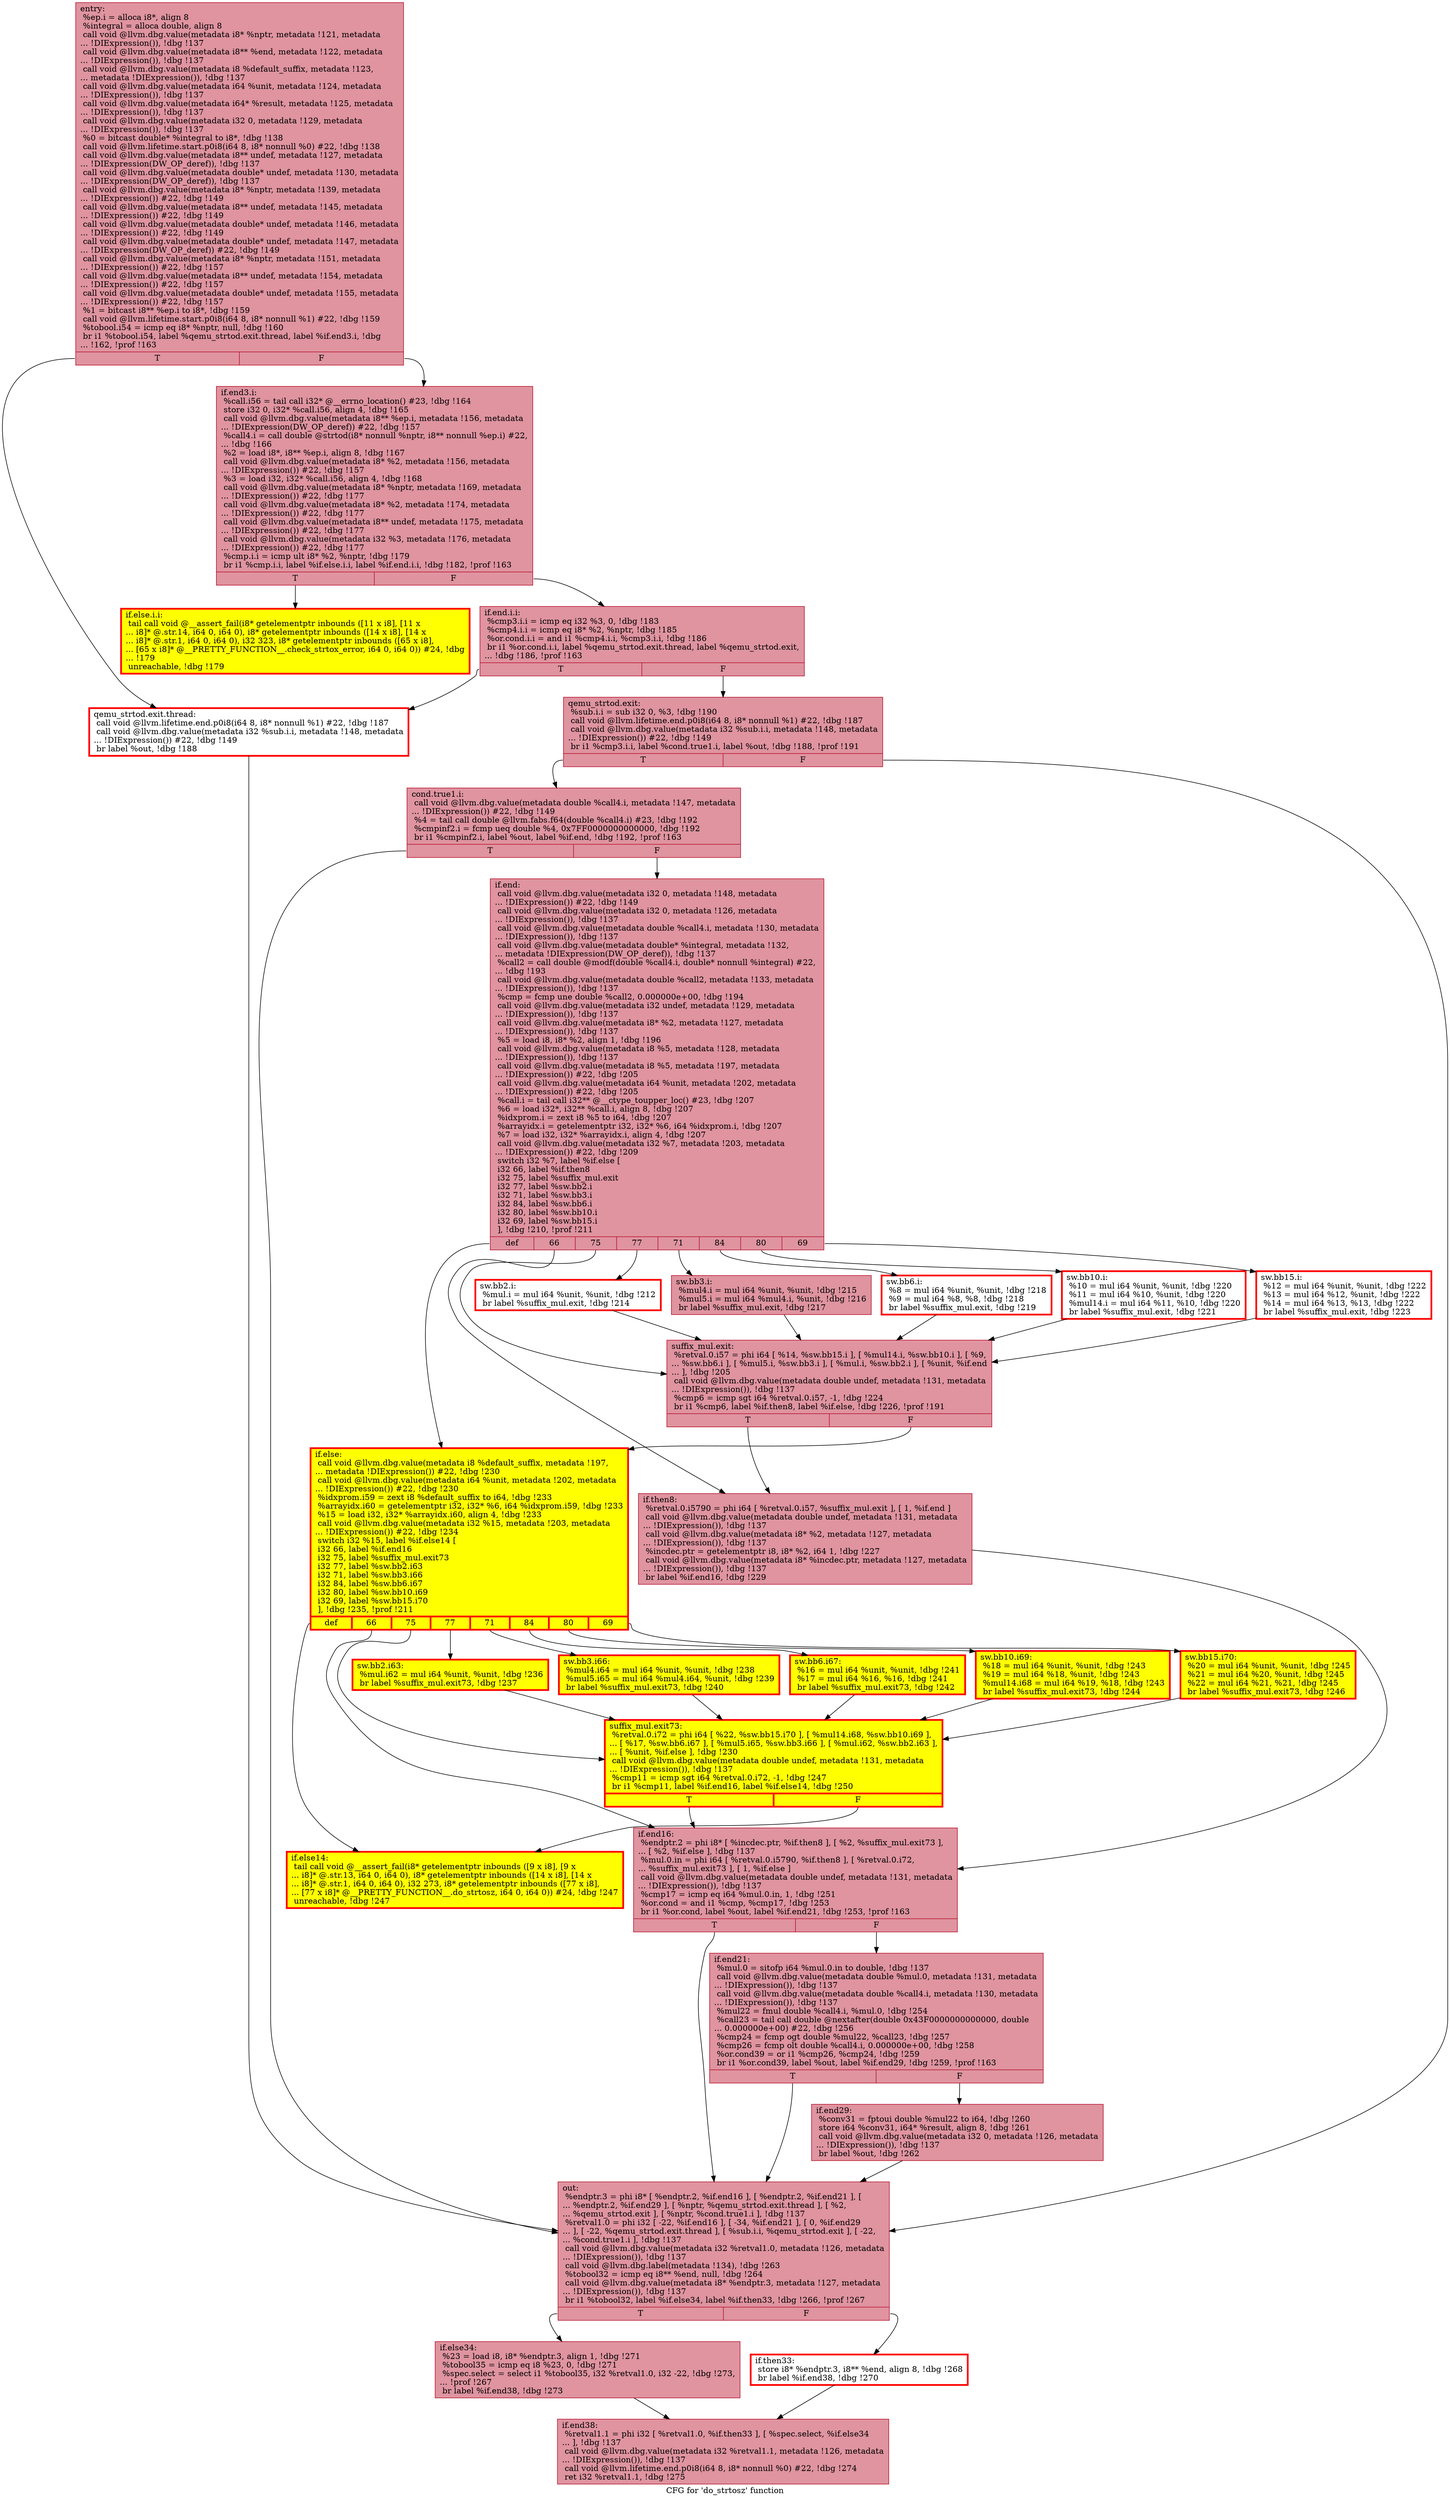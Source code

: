 digraph "CFG for 'do_strtosz' function" {
	label="CFG for 'do_strtosz' function";

	Node0x5557ed8e6fd0 [shape=record,color="#b70d28ff", style=filled, fillcolor="#b70d2870",label="{entry:\l  %ep.i = alloca i8*, align 8\l  %integral = alloca double, align 8\l  call void @llvm.dbg.value(metadata i8* %nptr, metadata !121, metadata\l... !DIExpression()), !dbg !137\l  call void @llvm.dbg.value(metadata i8** %end, metadata !122, metadata\l... !DIExpression()), !dbg !137\l  call void @llvm.dbg.value(metadata i8 %default_suffix, metadata !123,\l... metadata !DIExpression()), !dbg !137\l  call void @llvm.dbg.value(metadata i64 %unit, metadata !124, metadata\l... !DIExpression()), !dbg !137\l  call void @llvm.dbg.value(metadata i64* %result, metadata !125, metadata\l... !DIExpression()), !dbg !137\l  call void @llvm.dbg.value(metadata i32 0, metadata !129, metadata\l... !DIExpression()), !dbg !137\l  %0 = bitcast double* %integral to i8*, !dbg !138\l  call void @llvm.lifetime.start.p0i8(i64 8, i8* nonnull %0) #22, !dbg !138\l  call void @llvm.dbg.value(metadata i8** undef, metadata !127, metadata\l... !DIExpression(DW_OP_deref)), !dbg !137\l  call void @llvm.dbg.value(metadata double* undef, metadata !130, metadata\l... !DIExpression(DW_OP_deref)), !dbg !137\l  call void @llvm.dbg.value(metadata i8* %nptr, metadata !139, metadata\l... !DIExpression()) #22, !dbg !149\l  call void @llvm.dbg.value(metadata i8** undef, metadata !145, metadata\l... !DIExpression()) #22, !dbg !149\l  call void @llvm.dbg.value(metadata double* undef, metadata !146, metadata\l... !DIExpression()) #22, !dbg !149\l  call void @llvm.dbg.value(metadata double* undef, metadata !147, metadata\l... !DIExpression(DW_OP_deref)) #22, !dbg !149\l  call void @llvm.dbg.value(metadata i8* %nptr, metadata !151, metadata\l... !DIExpression()) #22, !dbg !157\l  call void @llvm.dbg.value(metadata i8** undef, metadata !154, metadata\l... !DIExpression()) #22, !dbg !157\l  call void @llvm.dbg.value(metadata double* undef, metadata !155, metadata\l... !DIExpression()) #22, !dbg !157\l  %1 = bitcast i8** %ep.i to i8*, !dbg !159\l  call void @llvm.lifetime.start.p0i8(i64 8, i8* nonnull %1) #22, !dbg !159\l  %tobool.i54 = icmp eq i8* %nptr, null, !dbg !160\l  br i1 %tobool.i54, label %qemu_strtod.exit.thread, label %if.end3.i, !dbg\l... !162, !prof !163\l|{<s0>T|<s1>F}}"];
	Node0x5557ed8e6fd0:s0 -> Node0x5557ed88f680;
	Node0x5557ed8e6fd0:s1 -> Node0x5557eda190f0;
	Node0x5557eda190f0 [shape=record,color="#b70d28ff", style=filled, fillcolor="#b70d2870",label="{if.end3.i:                                        \l  %call.i56 = tail call i32* @__errno_location() #23, !dbg !164\l  store i32 0, i32* %call.i56, align 4, !dbg !165\l  call void @llvm.dbg.value(metadata i8** %ep.i, metadata !156, metadata\l... !DIExpression(DW_OP_deref)) #22, !dbg !157\l  %call4.i = call double @strtod(i8* nonnull %nptr, i8** nonnull %ep.i) #22,\l... !dbg !166\l  %2 = load i8*, i8** %ep.i, align 8, !dbg !167\l  call void @llvm.dbg.value(metadata i8* %2, metadata !156, metadata\l... !DIExpression()) #22, !dbg !157\l  %3 = load i32, i32* %call.i56, align 4, !dbg !168\l  call void @llvm.dbg.value(metadata i8* %nptr, metadata !169, metadata\l... !DIExpression()) #22, !dbg !177\l  call void @llvm.dbg.value(metadata i8* %2, metadata !174, metadata\l... !DIExpression()) #22, !dbg !177\l  call void @llvm.dbg.value(metadata i8** undef, metadata !175, metadata\l... !DIExpression()) #22, !dbg !177\l  call void @llvm.dbg.value(metadata i32 %3, metadata !176, metadata\l... !DIExpression()) #22, !dbg !177\l  %cmp.i.i = icmp ult i8* %2, %nptr, !dbg !179\l  br i1 %cmp.i.i, label %if.else.i.i, label %if.end.i.i, !dbg !182, !prof !163\l|{<s0>T|<s1>F}}"];
	Node0x5557eda190f0:s0 -> Node0x5557eda27020;
	Node0x5557eda190f0:s1 -> Node0x5557ed817ae0;
	Node0x5557eda27020 [shape=record,penwidth=3.0, style="filled", color="red", fillcolor="yellow",label="{if.else.i.i:                                      \l  tail call void @__assert_fail(i8* getelementptr inbounds ([11 x i8], [11 x\l... i8]* @.str.14, i64 0, i64 0), i8* getelementptr inbounds ([14 x i8], [14 x\l... i8]* @.str.1, i64 0, i64 0), i32 323, i8* getelementptr inbounds ([65 x i8],\l... [65 x i8]* @__PRETTY_FUNCTION__.check_strtox_error, i64 0, i64 0)) #24, !dbg\l... !179\l  unreachable, !dbg !179\l}"];
	Node0x5557ed817ae0 [shape=record,color="#b70d28ff", style=filled, fillcolor="#b70d2870",label="{if.end.i.i:                                       \l  %cmp3.i.i = icmp eq i32 %3, 0, !dbg !183\l  %cmp4.i.i = icmp eq i8* %2, %nptr, !dbg !185\l  %or.cond.i.i = and i1 %cmp4.i.i, %cmp3.i.i, !dbg !186\l  br i1 %or.cond.i.i, label %qemu_strtod.exit.thread, label %qemu_strtod.exit,\l... !dbg !186, !prof !163\l|{<s0>T|<s1>F}}"];
	Node0x5557ed817ae0:s0 -> Node0x5557ed88f680;
	Node0x5557ed817ae0:s1 -> Node0x5557ed8c9220;
	Node0x5557ed88f680 [shape=record,penwidth=3.0, color="red",label="{qemu_strtod.exit.thread:                          \l  call void @llvm.lifetime.end.p0i8(i64 8, i8* nonnull %1) #22, !dbg !187\l  call void @llvm.dbg.value(metadata i32 %sub.i.i, metadata !148, metadata\l... !DIExpression()) #22, !dbg !149\l  br label %out, !dbg !188\l}"];
	Node0x5557ed88f680 -> Node0x5557ed8ec840;
	Node0x5557ed8c9220 [shape=record,color="#b70d28ff", style=filled, fillcolor="#b70d2870",label="{qemu_strtod.exit:                                 \l  %sub.i.i = sub i32 0, %3, !dbg !190\l  call void @llvm.lifetime.end.p0i8(i64 8, i8* nonnull %1) #22, !dbg !187\l  call void @llvm.dbg.value(metadata i32 %sub.i.i, metadata !148, metadata\l... !DIExpression()) #22, !dbg !149\l  br i1 %cmp3.i.i, label %cond.true1.i, label %out, !dbg !188, !prof !191\l|{<s0>T|<s1>F}}"];
	Node0x5557ed8c9220:s0 -> Node0x5557ed846970;
	Node0x5557ed8c9220:s1 -> Node0x5557ed8ec840;
	Node0x5557ed846970 [shape=record,color="#b70d28ff", style=filled, fillcolor="#b70d2870",label="{cond.true1.i:                                     \l  call void @llvm.dbg.value(metadata double %call4.i, metadata !147, metadata\l... !DIExpression()) #22, !dbg !149\l  %4 = tail call double @llvm.fabs.f64(double %call4.i) #23, !dbg !192\l  %cmpinf2.i = fcmp ueq double %4, 0x7FF0000000000000, !dbg !192\l  br i1 %cmpinf2.i, label %out, label %if.end, !dbg !192, !prof !163\l|{<s0>T|<s1>F}}"];
	Node0x5557ed846970:s0 -> Node0x5557ed8ec840;
	Node0x5557ed846970:s1 -> Node0x5557ed8ebd20;
	Node0x5557ed8ebd20 [shape=record,color="#b70d28ff", style=filled, fillcolor="#b70d2870",label="{if.end:                                           \l  call void @llvm.dbg.value(metadata i32 0, metadata !148, metadata\l... !DIExpression()) #22, !dbg !149\l  call void @llvm.dbg.value(metadata i32 0, metadata !126, metadata\l... !DIExpression()), !dbg !137\l  call void @llvm.dbg.value(metadata double %call4.i, metadata !130, metadata\l... !DIExpression()), !dbg !137\l  call void @llvm.dbg.value(metadata double* %integral, metadata !132,\l... metadata !DIExpression(DW_OP_deref)), !dbg !137\l  %call2 = call double @modf(double %call4.i, double* nonnull %integral) #22,\l... !dbg !193\l  call void @llvm.dbg.value(metadata double %call2, metadata !133, metadata\l... !DIExpression()), !dbg !137\l  %cmp = fcmp une double %call2, 0.000000e+00, !dbg !194\l  call void @llvm.dbg.value(metadata i32 undef, metadata !129, metadata\l... !DIExpression()), !dbg !137\l  call void @llvm.dbg.value(metadata i8* %2, metadata !127, metadata\l... !DIExpression()), !dbg !137\l  %5 = load i8, i8* %2, align 1, !dbg !196\l  call void @llvm.dbg.value(metadata i8 %5, metadata !128, metadata\l... !DIExpression()), !dbg !137\l  call void @llvm.dbg.value(metadata i8 %5, metadata !197, metadata\l... !DIExpression()) #22, !dbg !205\l  call void @llvm.dbg.value(metadata i64 %unit, metadata !202, metadata\l... !DIExpression()) #22, !dbg !205\l  %call.i = tail call i32** @__ctype_toupper_loc() #23, !dbg !207\l  %6 = load i32*, i32** %call.i, align 8, !dbg !207\l  %idxprom.i = zext i8 %5 to i64, !dbg !207\l  %arrayidx.i = getelementptr i32, i32* %6, i64 %idxprom.i, !dbg !207\l  %7 = load i32, i32* %arrayidx.i, align 4, !dbg !207\l  call void @llvm.dbg.value(metadata i32 %7, metadata !203, metadata\l... !DIExpression()) #22, !dbg !209\l  switch i32 %7, label %if.else [\l    i32 66, label %if.then8\l    i32 75, label %suffix_mul.exit\l    i32 77, label %sw.bb2.i\l    i32 71, label %sw.bb3.i\l    i32 84, label %sw.bb6.i\l    i32 80, label %sw.bb10.i\l    i32 69, label %sw.bb15.i\l  ], !dbg !210, !prof !211\l|{<s0>def|<s1>66|<s2>75|<s3>77|<s4>71|<s5>84|<s6>80|<s7>69}}"];
	Node0x5557ed8ebd20:s0 -> Node0x5557ed8ee500;
	Node0x5557ed8ebd20:s1 -> Node0x5557ed849480;
	Node0x5557ed8ebd20:s2 -> Node0x5557eda1d320;
	Node0x5557ed8ebd20:s3 -> Node0x5557ed8b1b50;
	Node0x5557ed8ebd20:s4 -> Node0x5557ed8b1940;
	Node0x5557ed8ebd20:s5 -> Node0x5557eda091a0;
	Node0x5557ed8ebd20:s6 -> Node0x5557eda08f70;
	Node0x5557ed8ebd20:s7 -> Node0x5557eda1cb00;
	Node0x5557ed8b1b50 [shape=record,penwidth=3.0, color="red",label="{sw.bb2.i:                                         \l  %mul.i = mul i64 %unit, %unit, !dbg !212\l  br label %suffix_mul.exit, !dbg !214\l}"];
	Node0x5557ed8b1b50 -> Node0x5557eda1d320;
	Node0x5557ed8b1940 [shape=record,color="#b70d28ff", style=filled, fillcolor="#b70d2870",label="{sw.bb3.i:                                         \l  %mul4.i = mul i64 %unit, %unit, !dbg !215\l  %mul5.i = mul i64 %mul4.i, %unit, !dbg !216\l  br label %suffix_mul.exit, !dbg !217\l}"];
	Node0x5557ed8b1940 -> Node0x5557eda1d320;
	Node0x5557eda091a0 [shape=record,penwidth=3.0, color="red",label="{sw.bb6.i:                                         \l  %8 = mul i64 %unit, %unit, !dbg !218\l  %9 = mul i64 %8, %8, !dbg !218\l  br label %suffix_mul.exit, !dbg !219\l}"];
	Node0x5557eda091a0 -> Node0x5557eda1d320;
	Node0x5557eda08f70 [shape=record,penwidth=3.0, color="red",label="{sw.bb10.i:                                        \l  %10 = mul i64 %unit, %unit, !dbg !220\l  %11 = mul i64 %10, %unit, !dbg !220\l  %mul14.i = mul i64 %11, %10, !dbg !220\l  br label %suffix_mul.exit, !dbg !221\l}"];
	Node0x5557eda08f70 -> Node0x5557eda1d320;
	Node0x5557eda1cb00 [shape=record,penwidth=3.0, color="red",label="{sw.bb15.i:                                        \l  %12 = mul i64 %unit, %unit, !dbg !222\l  %13 = mul i64 %12, %unit, !dbg !222\l  %14 = mul i64 %13, %13, !dbg !222\l  br label %suffix_mul.exit, !dbg !223\l}"];
	Node0x5557eda1cb00 -> Node0x5557eda1d320;
	Node0x5557eda1d320 [shape=record,color="#b70d28ff", style=filled, fillcolor="#b70d2870",label="{suffix_mul.exit:                                  \l  %retval.0.i57 = phi i64 [ %14, %sw.bb15.i ], [ %mul14.i, %sw.bb10.i ], [ %9,\l... %sw.bb6.i ], [ %mul5.i, %sw.bb3.i ], [ %mul.i, %sw.bb2.i ], [ %unit, %if.end\l... ], !dbg !205\l  call void @llvm.dbg.value(metadata double undef, metadata !131, metadata\l... !DIExpression()), !dbg !137\l  %cmp6 = icmp sgt i64 %retval.0.i57, -1, !dbg !224\l  br i1 %cmp6, label %if.then8, label %if.else, !dbg !226, !prof !191\l|{<s0>T|<s1>F}}"];
	Node0x5557eda1d320:s0 -> Node0x5557ed849480;
	Node0x5557eda1d320:s1 -> Node0x5557ed8ee500;
	Node0x5557ed849480 [shape=record,color="#b70d28ff", style=filled, fillcolor="#b70d2870",label="{if.then8:                                         \l  %retval.0.i5790 = phi i64 [ %retval.0.i57, %suffix_mul.exit ], [ 1, %if.end ]\l  call void @llvm.dbg.value(metadata double undef, metadata !131, metadata\l... !DIExpression()), !dbg !137\l  call void @llvm.dbg.value(metadata i8* %2, metadata !127, metadata\l... !DIExpression()), !dbg !137\l  %incdec.ptr = getelementptr i8, i8* %2, i64 1, !dbg !227\l  call void @llvm.dbg.value(metadata i8* %incdec.ptr, metadata !127, metadata\l... !DIExpression()), !dbg !137\l  br label %if.end16, !dbg !229\l}"];
	Node0x5557ed849480 -> Node0x5557ed8ee490;
	Node0x5557ed8ee500 [shape=record,penwidth=3.0, style="filled", color="red", fillcolor="yellow",label="{if.else:                                          \l  call void @llvm.dbg.value(metadata i8 %default_suffix, metadata !197,\l... metadata !DIExpression()) #22, !dbg !230\l  call void @llvm.dbg.value(metadata i64 %unit, metadata !202, metadata\l... !DIExpression()) #22, !dbg !230\l  %idxprom.i59 = zext i8 %default_suffix to i64, !dbg !233\l  %arrayidx.i60 = getelementptr i32, i32* %6, i64 %idxprom.i59, !dbg !233\l  %15 = load i32, i32* %arrayidx.i60, align 4, !dbg !233\l  call void @llvm.dbg.value(metadata i32 %15, metadata !203, metadata\l... !DIExpression()) #22, !dbg !234\l  switch i32 %15, label %if.else14 [\l    i32 66, label %if.end16\l    i32 75, label %suffix_mul.exit73\l    i32 77, label %sw.bb2.i63\l    i32 71, label %sw.bb3.i66\l    i32 84, label %sw.bb6.i67\l    i32 80, label %sw.bb10.i69\l    i32 69, label %sw.bb15.i70\l  ], !dbg !235, !prof !211\l|{<s0>def|<s1>66|<s2>75|<s3>77|<s4>71|<s5>84|<s6>80|<s7>69}}"];
	Node0x5557ed8ee500:s0 -> Node0x5557ed88f9b0;
	Node0x5557ed8ee500:s1 -> Node0x5557ed8ee490;
	Node0x5557ed8ee500:s2 -> Node0x5557eda1b0f0;
	Node0x5557ed8ee500:s3 -> Node0x5557ed9c7a50;
	Node0x5557ed8ee500:s4 -> Node0x5557eda1ba00;
	Node0x5557ed8ee500:s5 -> Node0x5557eda1b7f0;
	Node0x5557ed8ee500:s6 -> Node0x5557eda1b550;
	Node0x5557ed8ee500:s7 -> Node0x5557eda1b140;
	Node0x5557ed9c7a50 [shape=record,penwidth=3.0, style="filled", color="red", fillcolor="yellow",label="{sw.bb2.i63:                                       \l  %mul.i62 = mul i64 %unit, %unit, !dbg !236\l  br label %suffix_mul.exit73, !dbg !237\l}"];
	Node0x5557ed9c7a50 -> Node0x5557eda1b0f0;
	Node0x5557eda1ba00 [shape=record,penwidth=3.0, style="filled", color="red", fillcolor="yellow",label="{sw.bb3.i66:                                       \l  %mul4.i64 = mul i64 %unit, %unit, !dbg !238\l  %mul5.i65 = mul i64 %mul4.i64, %unit, !dbg !239\l  br label %suffix_mul.exit73, !dbg !240\l}"];
	Node0x5557eda1ba00 -> Node0x5557eda1b0f0;
	Node0x5557eda1b7f0 [shape=record,penwidth=3.0, style="filled", color="red", fillcolor="yellow",label="{sw.bb6.i67:                                       \l  %16 = mul i64 %unit, %unit, !dbg !241\l  %17 = mul i64 %16, %16, !dbg !241\l  br label %suffix_mul.exit73, !dbg !242\l}"];
	Node0x5557eda1b7f0 -> Node0x5557eda1b0f0;
	Node0x5557eda1b550 [shape=record,penwidth=3.0, style="filled", color="red", fillcolor="yellow",label="{sw.bb10.i69:                                      \l  %18 = mul i64 %unit, %unit, !dbg !243\l  %19 = mul i64 %18, %unit, !dbg !243\l  %mul14.i68 = mul i64 %19, %18, !dbg !243\l  br label %suffix_mul.exit73, !dbg !244\l}"];
	Node0x5557eda1b550 -> Node0x5557eda1b0f0;
	Node0x5557eda1b140 [shape=record,penwidth=3.0, style="filled", color="red", fillcolor="yellow",label="{sw.bb15.i70:                                      \l  %20 = mul i64 %unit, %unit, !dbg !245\l  %21 = mul i64 %20, %unit, !dbg !245\l  %22 = mul i64 %21, %21, !dbg !245\l  br label %suffix_mul.exit73, !dbg !246\l}"];
	Node0x5557eda1b140 -> Node0x5557eda1b0f0;
	Node0x5557eda1b0f0 [shape=record,penwidth=3.0, style="filled", color="red", fillcolor="yellow",label="{suffix_mul.exit73:                                \l  %retval.0.i72 = phi i64 [ %22, %sw.bb15.i70 ], [ %mul14.i68, %sw.bb10.i69 ],\l... [ %17, %sw.bb6.i67 ], [ %mul5.i65, %sw.bb3.i66 ], [ %mul.i62, %sw.bb2.i63 ],\l... [ %unit, %if.else ], !dbg !230\l  call void @llvm.dbg.value(metadata double undef, metadata !131, metadata\l... !DIExpression()), !dbg !137\l  %cmp11 = icmp sgt i64 %retval.0.i72, -1, !dbg !247\l  br i1 %cmp11, label %if.end16, label %if.else14, !dbg !250\l|{<s0>T|<s1>F}}"];
	Node0x5557eda1b0f0:s0 -> Node0x5557ed8ee490;
	Node0x5557eda1b0f0:s1 -> Node0x5557ed88f9b0;
	Node0x5557ed88f9b0 [shape=record,penwidth=3.0, style="filled", color="red", fillcolor="yellow",label="{if.else14:                                        \l  tail call void @__assert_fail(i8* getelementptr inbounds ([9 x i8], [9 x\l... i8]* @.str.13, i64 0, i64 0), i8* getelementptr inbounds ([14 x i8], [14 x\l... i8]* @.str.1, i64 0, i64 0), i32 273, i8* getelementptr inbounds ([77 x i8],\l... [77 x i8]* @__PRETTY_FUNCTION__.do_strtosz, i64 0, i64 0)) #24, !dbg !247\l  unreachable, !dbg !247\l}"];
	Node0x5557ed8ee490 [shape=record,color="#b70d28ff", style=filled, fillcolor="#b70d2870",label="{if.end16:                                         \l  %endptr.2 = phi i8* [ %incdec.ptr, %if.then8 ], [ %2, %suffix_mul.exit73 ],\l... [ %2, %if.else ], !dbg !137\l  %mul.0.in = phi i64 [ %retval.0.i5790, %if.then8 ], [ %retval.0.i72,\l... %suffix_mul.exit73 ], [ 1, %if.else ]\l  call void @llvm.dbg.value(metadata double undef, metadata !131, metadata\l... !DIExpression()), !dbg !137\l  %cmp17 = icmp eq i64 %mul.0.in, 1, !dbg !251\l  %or.cond = and i1 %cmp, %cmp17, !dbg !253\l  br i1 %or.cond, label %out, label %if.end21, !dbg !253, !prof !163\l|{<s0>T|<s1>F}}"];
	Node0x5557ed8ee490:s0 -> Node0x5557ed8ec840;
	Node0x5557ed8ee490:s1 -> Node0x5557ed890440;
	Node0x5557ed890440 [shape=record,color="#b70d28ff", style=filled, fillcolor="#b70d2870",label="{if.end21:                                         \l  %mul.0 = sitofp i64 %mul.0.in to double, !dbg !137\l  call void @llvm.dbg.value(metadata double %mul.0, metadata !131, metadata\l... !DIExpression()), !dbg !137\l  call void @llvm.dbg.value(metadata double %call4.i, metadata !130, metadata\l... !DIExpression()), !dbg !137\l  %mul22 = fmul double %call4.i, %mul.0, !dbg !254\l  %call23 = tail call double @nextafter(double 0x43F0000000000000, double\l... 0.000000e+00) #22, !dbg !256\l  %cmp24 = fcmp ogt double %mul22, %call23, !dbg !257\l  %cmp26 = fcmp olt double %call4.i, 0.000000e+00, !dbg !258\l  %or.cond39 = or i1 %cmp26, %cmp24, !dbg !259\l  br i1 %or.cond39, label %out, label %if.end29, !dbg !259, !prof !163\l|{<s0>T|<s1>F}}"];
	Node0x5557ed890440:s0 -> Node0x5557ed8ec840;
	Node0x5557ed890440:s1 -> Node0x5557ed890e10;
	Node0x5557ed890e10 [shape=record,color="#b70d28ff", style=filled, fillcolor="#b70d2870",label="{if.end29:                                         \l  %conv31 = fptoui double %mul22 to i64, !dbg !260\l  store i64 %conv31, i64* %result, align 8, !dbg !261\l  call void @llvm.dbg.value(metadata i32 0, metadata !126, metadata\l... !DIExpression()), !dbg !137\l  br label %out, !dbg !262\l}"];
	Node0x5557ed890e10 -> Node0x5557ed8ec840;
	Node0x5557ed8ec840 [shape=record,color="#b70d28ff", style=filled, fillcolor="#b70d2870",label="{out:                                              \l  %endptr.3 = phi i8* [ %endptr.2, %if.end16 ], [ %endptr.2, %if.end21 ], [\l... %endptr.2, %if.end29 ], [ %nptr, %qemu_strtod.exit.thread ], [ %2,\l... %qemu_strtod.exit ], [ %nptr, %cond.true1.i ], !dbg !137\l  %retval1.0 = phi i32 [ -22, %if.end16 ], [ -34, %if.end21 ], [ 0, %if.end29\l... ], [ -22, %qemu_strtod.exit.thread ], [ %sub.i.i, %qemu_strtod.exit ], [ -22,\l... %cond.true1.i ], !dbg !137\l  call void @llvm.dbg.value(metadata i32 %retval1.0, metadata !126, metadata\l... !DIExpression()), !dbg !137\l  call void @llvm.dbg.label(metadata !134), !dbg !263\l  %tobool32 = icmp eq i8** %end, null, !dbg !264\l  call void @llvm.dbg.value(metadata i8* %endptr.3, metadata !127, metadata\l... !DIExpression()), !dbg !137\l  br i1 %tobool32, label %if.else34, label %if.then33, !dbg !266, !prof !267\l|{<s0>T|<s1>F}}"];
	Node0x5557ed8ec840:s0 -> Node0x5557ed892700;
	Node0x5557ed8ec840:s1 -> Node0x5557ed892640;
	Node0x5557ed892640 [shape=record,penwidth=3.0, color="red",label="{if.then33:                                        \l  store i8* %endptr.3, i8** %end, align 8, !dbg !268\l  br label %if.end38, !dbg !270\l}"];
	Node0x5557ed892640 -> Node0x5557ed892690;
	Node0x5557ed892700 [shape=record,color="#b70d28ff", style=filled, fillcolor="#b70d2870",label="{if.else34:                                        \l  %23 = load i8, i8* %endptr.3, align 1, !dbg !271\l  %tobool35 = icmp eq i8 %23, 0, !dbg !271\l  %spec.select = select i1 %tobool35, i32 %retval1.0, i32 -22, !dbg !273,\l... !prof !267\l  br label %if.end38, !dbg !273\l}"];
	Node0x5557ed892700 -> Node0x5557ed892690;
	Node0x5557ed892690 [shape=record,color="#b70d28ff", style=filled, fillcolor="#b70d2870",label="{if.end38:                                         \l  %retval1.1 = phi i32 [ %retval1.0, %if.then33 ], [ %spec.select, %if.else34\l... ], !dbg !137\l  call void @llvm.dbg.value(metadata i32 %retval1.1, metadata !126, metadata\l... !DIExpression()), !dbg !137\l  call void @llvm.lifetime.end.p0i8(i64 8, i8* nonnull %0) #22, !dbg !274\l  ret i32 %retval1.1, !dbg !275\l}"];
}
